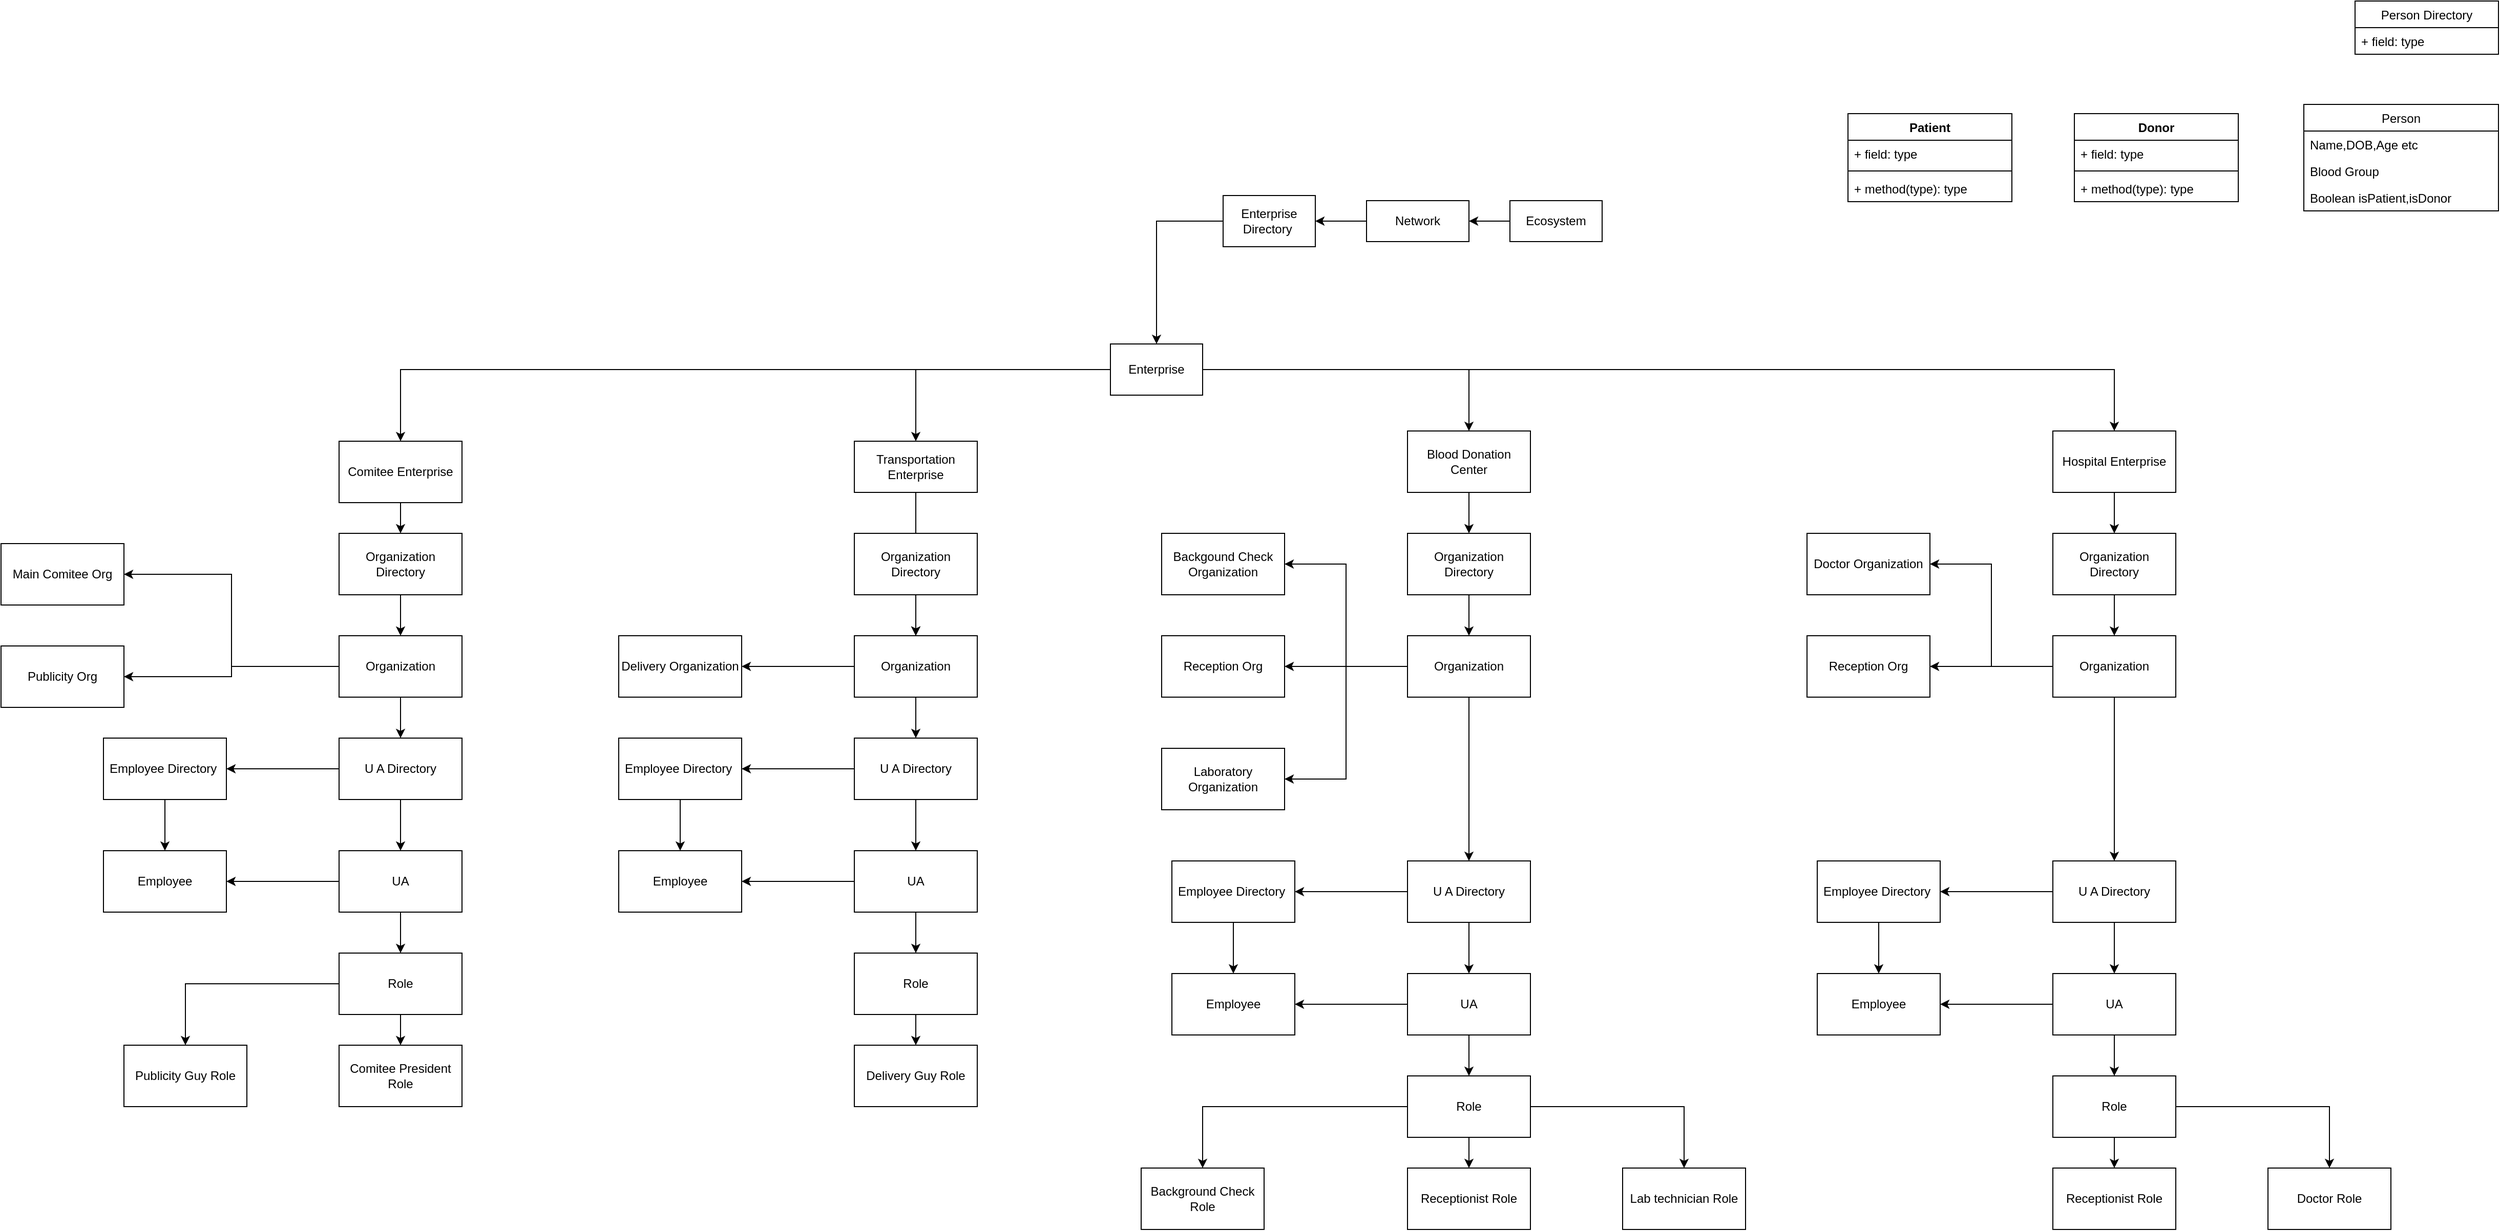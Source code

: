 <mxfile version="14.6.0" type="onedrive"><diagram id="C5RBs43oDa-KdzZeNtuy" name="Page-1"><mxGraphModel dx="4009" dy="2082" grid="1" gridSize="10" guides="1" tooltips="1" connect="1" arrows="1" fold="1" page="1" pageScale="1" pageWidth="827" pageHeight="1169" math="0" shadow="0"><root><mxCell id="WIyWlLk6GJQsqaUBKTNV-0"/><mxCell id="WIyWlLk6GJQsqaUBKTNV-1" parent="WIyWlLk6GJQsqaUBKTNV-0"/><mxCell id="Lrj_YEtO8ar83yU2qvJN-115" style="edgeStyle=orthogonalEdgeStyle;rounded=0;orthogonalLoop=1;jettySize=auto;html=1;exitX=0;exitY=0.5;exitDx=0;exitDy=0;entryX=1;entryY=0.5;entryDx=0;entryDy=0;" edge="1" parent="WIyWlLk6GJQsqaUBKTNV-1" source="Lrj_YEtO8ar83yU2qvJN-0" target="Lrj_YEtO8ar83yU2qvJN-1"><mxGeometry relative="1" as="geometry"/></mxCell><mxCell id="Lrj_YEtO8ar83yU2qvJN-0" value="Ecosystem" style="rounded=0;whiteSpace=wrap;html=1;" vertex="1" parent="WIyWlLk6GJQsqaUBKTNV-1"><mxGeometry x="610" y="-5" width="90" height="40" as="geometry"/></mxCell><mxCell id="Lrj_YEtO8ar83yU2qvJN-114" value="" style="edgeStyle=orthogonalEdgeStyle;rounded=0;orthogonalLoop=1;jettySize=auto;html=1;" edge="1" parent="WIyWlLk6GJQsqaUBKTNV-1" source="Lrj_YEtO8ar83yU2qvJN-1" target="Lrj_YEtO8ar83yU2qvJN-2"><mxGeometry relative="1" as="geometry"/></mxCell><mxCell id="Lrj_YEtO8ar83yU2qvJN-1" value="Network" style="rounded=0;whiteSpace=wrap;html=1;" vertex="1" parent="WIyWlLk6GJQsqaUBKTNV-1"><mxGeometry x="470" y="-5" width="100" height="40" as="geometry"/></mxCell><mxCell id="Lrj_YEtO8ar83yU2qvJN-112" style="edgeStyle=orthogonalEdgeStyle;rounded=0;orthogonalLoop=1;jettySize=auto;html=1;entryX=0.5;entryY=0;entryDx=0;entryDy=0;" edge="1" parent="WIyWlLk6GJQsqaUBKTNV-1" source="Lrj_YEtO8ar83yU2qvJN-2" target="Lrj_YEtO8ar83yU2qvJN-3"><mxGeometry relative="1" as="geometry"/></mxCell><mxCell id="Lrj_YEtO8ar83yU2qvJN-2" value="Enterprise Directory&amp;nbsp;" style="rounded=0;whiteSpace=wrap;html=1;" vertex="1" parent="WIyWlLk6GJQsqaUBKTNV-1"><mxGeometry x="330" y="-10" width="90" height="50" as="geometry"/></mxCell><mxCell id="Lrj_YEtO8ar83yU2qvJN-27" style="edgeStyle=orthogonalEdgeStyle;rounded=0;orthogonalLoop=1;jettySize=auto;html=1;entryX=0.5;entryY=0;entryDx=0;entryDy=0;" edge="1" parent="WIyWlLk6GJQsqaUBKTNV-1" source="Lrj_YEtO8ar83yU2qvJN-3" target="Lrj_YEtO8ar83yU2qvJN-4"><mxGeometry relative="1" as="geometry"/></mxCell><mxCell id="Lrj_YEtO8ar83yU2qvJN-29" value="" style="edgeStyle=orthogonalEdgeStyle;rounded=0;orthogonalLoop=1;jettySize=auto;html=1;" edge="1" parent="WIyWlLk6GJQsqaUBKTNV-1" source="Lrj_YEtO8ar83yU2qvJN-3" target="Lrj_YEtO8ar83yU2qvJN-28"><mxGeometry relative="1" as="geometry"/></mxCell><mxCell id="Lrj_YEtO8ar83yU2qvJN-74" style="edgeStyle=orthogonalEdgeStyle;rounded=0;orthogonalLoop=1;jettySize=auto;html=1;entryX=0.5;entryY=0;entryDx=0;entryDy=0;" edge="1" parent="WIyWlLk6GJQsqaUBKTNV-1" source="Lrj_YEtO8ar83yU2qvJN-3" target="Lrj_YEtO8ar83yU2qvJN-54"><mxGeometry relative="1" as="geometry"/></mxCell><mxCell id="Lrj_YEtO8ar83yU2qvJN-113" style="edgeStyle=orthogonalEdgeStyle;rounded=0;orthogonalLoop=1;jettySize=auto;html=1;entryX=0.5;entryY=0;entryDx=0;entryDy=0;" edge="1" parent="WIyWlLk6GJQsqaUBKTNV-1" source="Lrj_YEtO8ar83yU2qvJN-3" target="Lrj_YEtO8ar83yU2qvJN-83"><mxGeometry relative="1" as="geometry"/></mxCell><mxCell id="Lrj_YEtO8ar83yU2qvJN-3" value="Enterprise" style="rounded=0;whiteSpace=wrap;html=1;" vertex="1" parent="WIyWlLk6GJQsqaUBKTNV-1"><mxGeometry x="220" y="135" width="90" height="50" as="geometry"/></mxCell><mxCell id="Lrj_YEtO8ar83yU2qvJN-30" value="" style="edgeStyle=orthogonalEdgeStyle;rounded=0;orthogonalLoop=1;jettySize=auto;html=1;" edge="1" parent="WIyWlLk6GJQsqaUBKTNV-1" source="Lrj_YEtO8ar83yU2qvJN-4" target="Lrj_YEtO8ar83yU2qvJN-5"><mxGeometry relative="1" as="geometry"/></mxCell><mxCell id="Lrj_YEtO8ar83yU2qvJN-4" value="Comitee Enterprise" style="rounded=0;whiteSpace=wrap;html=1;" vertex="1" parent="WIyWlLk6GJQsqaUBKTNV-1"><mxGeometry x="-533" y="230" width="120" height="60" as="geometry"/></mxCell><mxCell id="Lrj_YEtO8ar83yU2qvJN-16" value="" style="edgeStyle=orthogonalEdgeStyle;rounded=0;orthogonalLoop=1;jettySize=auto;html=1;" edge="1" parent="WIyWlLk6GJQsqaUBKTNV-1" source="Lrj_YEtO8ar83yU2qvJN-5" target="Lrj_YEtO8ar83yU2qvJN-6"><mxGeometry relative="1" as="geometry"/></mxCell><mxCell id="Lrj_YEtO8ar83yU2qvJN-5" value="Organization Directory" style="rounded=0;whiteSpace=wrap;html=1;" vertex="1" parent="WIyWlLk6GJQsqaUBKTNV-1"><mxGeometry x="-533" y="320" width="120" height="60" as="geometry"/></mxCell><mxCell id="Lrj_YEtO8ar83yU2qvJN-17" value="" style="edgeStyle=orthogonalEdgeStyle;rounded=0;orthogonalLoop=1;jettySize=auto;html=1;" edge="1" parent="WIyWlLk6GJQsqaUBKTNV-1" source="Lrj_YEtO8ar83yU2qvJN-6" target="Lrj_YEtO8ar83yU2qvJN-9"><mxGeometry relative="1" as="geometry"/></mxCell><mxCell id="Lrj_YEtO8ar83yU2qvJN-25" style="edgeStyle=orthogonalEdgeStyle;rounded=0;orthogonalLoop=1;jettySize=auto;html=1;entryX=1;entryY=0.5;entryDx=0;entryDy=0;" edge="1" parent="WIyWlLk6GJQsqaUBKTNV-1" source="Lrj_YEtO8ar83yU2qvJN-6" target="Lrj_YEtO8ar83yU2qvJN-7"><mxGeometry relative="1" as="geometry"/></mxCell><mxCell id="Lrj_YEtO8ar83yU2qvJN-26" style="edgeStyle=orthogonalEdgeStyle;rounded=0;orthogonalLoop=1;jettySize=auto;html=1;entryX=1;entryY=0.5;entryDx=0;entryDy=0;" edge="1" parent="WIyWlLk6GJQsqaUBKTNV-1" source="Lrj_YEtO8ar83yU2qvJN-6" target="Lrj_YEtO8ar83yU2qvJN-8"><mxGeometry relative="1" as="geometry"/></mxCell><mxCell id="Lrj_YEtO8ar83yU2qvJN-6" value="Organization" style="rounded=0;whiteSpace=wrap;html=1;" vertex="1" parent="WIyWlLk6GJQsqaUBKTNV-1"><mxGeometry x="-533" y="420" width="120" height="60" as="geometry"/></mxCell><mxCell id="Lrj_YEtO8ar83yU2qvJN-7" value="Main Comitee Org" style="rounded=0;whiteSpace=wrap;html=1;" vertex="1" parent="WIyWlLk6GJQsqaUBKTNV-1"><mxGeometry x="-863" y="330" width="120" height="60" as="geometry"/></mxCell><mxCell id="Lrj_YEtO8ar83yU2qvJN-8" value="Publicity Org" style="rounded=0;whiteSpace=wrap;html=1;" vertex="1" parent="WIyWlLk6GJQsqaUBKTNV-1"><mxGeometry x="-863" y="430" width="120" height="60" as="geometry"/></mxCell><mxCell id="Lrj_YEtO8ar83yU2qvJN-18" value="" style="edgeStyle=orthogonalEdgeStyle;rounded=0;orthogonalLoop=1;jettySize=auto;html=1;" edge="1" parent="WIyWlLk6GJQsqaUBKTNV-1" source="Lrj_YEtO8ar83yU2qvJN-9" target="Lrj_YEtO8ar83yU2qvJN-10"><mxGeometry relative="1" as="geometry"/></mxCell><mxCell id="Lrj_YEtO8ar83yU2qvJN-21" value="" style="edgeStyle=orthogonalEdgeStyle;rounded=0;orthogonalLoop=1;jettySize=auto;html=1;" edge="1" parent="WIyWlLk6GJQsqaUBKTNV-1" source="Lrj_YEtO8ar83yU2qvJN-9" target="Lrj_YEtO8ar83yU2qvJN-12"><mxGeometry relative="1" as="geometry"/></mxCell><mxCell id="Lrj_YEtO8ar83yU2qvJN-9" value="U A Directory" style="rounded=0;whiteSpace=wrap;html=1;" vertex="1" parent="WIyWlLk6GJQsqaUBKTNV-1"><mxGeometry x="-533" y="520" width="120" height="60" as="geometry"/></mxCell><mxCell id="Lrj_YEtO8ar83yU2qvJN-19" value="" style="edgeStyle=orthogonalEdgeStyle;rounded=0;orthogonalLoop=1;jettySize=auto;html=1;" edge="1" parent="WIyWlLk6GJQsqaUBKTNV-1" source="Lrj_YEtO8ar83yU2qvJN-10" target="Lrj_YEtO8ar83yU2qvJN-11"><mxGeometry relative="1" as="geometry"/></mxCell><mxCell id="Lrj_YEtO8ar83yU2qvJN-10" value="Employee Directory&amp;nbsp;" style="rounded=0;whiteSpace=wrap;html=1;" vertex="1" parent="WIyWlLk6GJQsqaUBKTNV-1"><mxGeometry x="-763" y="520" width="120" height="60" as="geometry"/></mxCell><mxCell id="Lrj_YEtO8ar83yU2qvJN-11" value="Employee" style="rounded=0;whiteSpace=wrap;html=1;" vertex="1" parent="WIyWlLk6GJQsqaUBKTNV-1"><mxGeometry x="-763" y="630" width="120" height="60" as="geometry"/></mxCell><mxCell id="Lrj_YEtO8ar83yU2qvJN-20" style="edgeStyle=orthogonalEdgeStyle;rounded=0;orthogonalLoop=1;jettySize=auto;html=1;exitX=0;exitY=0.5;exitDx=0;exitDy=0;entryX=1;entryY=0.5;entryDx=0;entryDy=0;" edge="1" parent="WIyWlLk6GJQsqaUBKTNV-1" source="Lrj_YEtO8ar83yU2qvJN-12" target="Lrj_YEtO8ar83yU2qvJN-11"><mxGeometry relative="1" as="geometry"/></mxCell><mxCell id="Lrj_YEtO8ar83yU2qvJN-22" value="" style="edgeStyle=orthogonalEdgeStyle;rounded=0;orthogonalLoop=1;jettySize=auto;html=1;" edge="1" parent="WIyWlLk6GJQsqaUBKTNV-1" source="Lrj_YEtO8ar83yU2qvJN-12" target="Lrj_YEtO8ar83yU2qvJN-13"><mxGeometry relative="1" as="geometry"/></mxCell><mxCell id="Lrj_YEtO8ar83yU2qvJN-12" value="UA" style="rounded=0;whiteSpace=wrap;html=1;" vertex="1" parent="WIyWlLk6GJQsqaUBKTNV-1"><mxGeometry x="-533" y="630" width="120" height="60" as="geometry"/></mxCell><mxCell id="Lrj_YEtO8ar83yU2qvJN-23" value="" style="edgeStyle=orthogonalEdgeStyle;rounded=0;orthogonalLoop=1;jettySize=auto;html=1;" edge="1" parent="WIyWlLk6GJQsqaUBKTNV-1" source="Lrj_YEtO8ar83yU2qvJN-13" target="Lrj_YEtO8ar83yU2qvJN-14"><mxGeometry relative="1" as="geometry"/></mxCell><mxCell id="Lrj_YEtO8ar83yU2qvJN-24" style="edgeStyle=orthogonalEdgeStyle;rounded=0;orthogonalLoop=1;jettySize=auto;html=1;entryX=0.5;entryY=0;entryDx=0;entryDy=0;" edge="1" parent="WIyWlLk6GJQsqaUBKTNV-1" source="Lrj_YEtO8ar83yU2qvJN-13" target="Lrj_YEtO8ar83yU2qvJN-15"><mxGeometry relative="1" as="geometry"/></mxCell><mxCell id="Lrj_YEtO8ar83yU2qvJN-13" value="Role" style="rounded=0;whiteSpace=wrap;html=1;" vertex="1" parent="WIyWlLk6GJQsqaUBKTNV-1"><mxGeometry x="-533" y="730" width="120" height="60" as="geometry"/></mxCell><mxCell id="Lrj_YEtO8ar83yU2qvJN-14" value="Comitee President Role" style="rounded=0;whiteSpace=wrap;html=1;" vertex="1" parent="WIyWlLk6GJQsqaUBKTNV-1"><mxGeometry x="-533" y="820" width="120" height="60" as="geometry"/></mxCell><mxCell id="Lrj_YEtO8ar83yU2qvJN-15" value="Publicity Guy Role" style="rounded=0;whiteSpace=wrap;html=1;" vertex="1" parent="WIyWlLk6GJQsqaUBKTNV-1"><mxGeometry x="-743" y="820" width="120" height="60" as="geometry"/></mxCell><mxCell id="Lrj_YEtO8ar83yU2qvJN-53" value="" style="edgeStyle=orthogonalEdgeStyle;rounded=0;orthogonalLoop=1;jettySize=auto;html=1;" edge="1" parent="WIyWlLk6GJQsqaUBKTNV-1" source="Lrj_YEtO8ar83yU2qvJN-28" target="Lrj_YEtO8ar83yU2qvJN-36"><mxGeometry relative="1" as="geometry"/></mxCell><mxCell id="Lrj_YEtO8ar83yU2qvJN-28" value="Transportation Enterprise" style="rounded=0;whiteSpace=wrap;html=1;" vertex="1" parent="WIyWlLk6GJQsqaUBKTNV-1"><mxGeometry x="-30" y="230" width="120" height="50" as="geometry"/></mxCell><mxCell id="Lrj_YEtO8ar83yU2qvJN-31" value="" style="edgeStyle=orthogonalEdgeStyle;rounded=0;orthogonalLoop=1;jettySize=auto;html=1;" edge="1" parent="WIyWlLk6GJQsqaUBKTNV-1" source="Lrj_YEtO8ar83yU2qvJN-32" target="Lrj_YEtO8ar83yU2qvJN-36"><mxGeometry relative="1" as="geometry"/></mxCell><mxCell id="Lrj_YEtO8ar83yU2qvJN-32" value="Organization Directory" style="rounded=0;whiteSpace=wrap;html=1;" vertex="1" parent="WIyWlLk6GJQsqaUBKTNV-1"><mxGeometry x="-30" y="320" width="120" height="60" as="geometry"/></mxCell><mxCell id="Lrj_YEtO8ar83yU2qvJN-33" value="" style="edgeStyle=orthogonalEdgeStyle;rounded=0;orthogonalLoop=1;jettySize=auto;html=1;" edge="1" parent="WIyWlLk6GJQsqaUBKTNV-1" source="Lrj_YEtO8ar83yU2qvJN-36" target="Lrj_YEtO8ar83yU2qvJN-41"><mxGeometry relative="1" as="geometry"/></mxCell><mxCell id="Lrj_YEtO8ar83yU2qvJN-34" style="edgeStyle=orthogonalEdgeStyle;rounded=0;orthogonalLoop=1;jettySize=auto;html=1;entryX=1;entryY=0.5;entryDx=0;entryDy=0;" edge="1" parent="WIyWlLk6GJQsqaUBKTNV-1" source="Lrj_YEtO8ar83yU2qvJN-36" target="Lrj_YEtO8ar83yU2qvJN-37"><mxGeometry relative="1" as="geometry"/></mxCell><mxCell id="Lrj_YEtO8ar83yU2qvJN-36" value="Organization" style="rounded=0;whiteSpace=wrap;html=1;" vertex="1" parent="WIyWlLk6GJQsqaUBKTNV-1"><mxGeometry x="-30" y="420" width="120" height="60" as="geometry"/></mxCell><mxCell id="Lrj_YEtO8ar83yU2qvJN-37" value="Delivery Organization" style="rounded=0;whiteSpace=wrap;html=1;" vertex="1" parent="WIyWlLk6GJQsqaUBKTNV-1"><mxGeometry x="-260" y="420" width="120" height="60" as="geometry"/></mxCell><mxCell id="Lrj_YEtO8ar83yU2qvJN-39" value="" style="edgeStyle=orthogonalEdgeStyle;rounded=0;orthogonalLoop=1;jettySize=auto;html=1;" edge="1" parent="WIyWlLk6GJQsqaUBKTNV-1" source="Lrj_YEtO8ar83yU2qvJN-41" target="Lrj_YEtO8ar83yU2qvJN-43"><mxGeometry relative="1" as="geometry"/></mxCell><mxCell id="Lrj_YEtO8ar83yU2qvJN-40" value="" style="edgeStyle=orthogonalEdgeStyle;rounded=0;orthogonalLoop=1;jettySize=auto;html=1;" edge="1" parent="WIyWlLk6GJQsqaUBKTNV-1" source="Lrj_YEtO8ar83yU2qvJN-41" target="Lrj_YEtO8ar83yU2qvJN-47"><mxGeometry relative="1" as="geometry"/></mxCell><mxCell id="Lrj_YEtO8ar83yU2qvJN-41" value="U A Directory" style="rounded=0;whiteSpace=wrap;html=1;" vertex="1" parent="WIyWlLk6GJQsqaUBKTNV-1"><mxGeometry x="-30" y="520" width="120" height="60" as="geometry"/></mxCell><mxCell id="Lrj_YEtO8ar83yU2qvJN-42" value="" style="edgeStyle=orthogonalEdgeStyle;rounded=0;orthogonalLoop=1;jettySize=auto;html=1;" edge="1" parent="WIyWlLk6GJQsqaUBKTNV-1" source="Lrj_YEtO8ar83yU2qvJN-43" target="Lrj_YEtO8ar83yU2qvJN-44"><mxGeometry relative="1" as="geometry"/></mxCell><mxCell id="Lrj_YEtO8ar83yU2qvJN-43" value="Employee Directory&amp;nbsp;" style="rounded=0;whiteSpace=wrap;html=1;" vertex="1" parent="WIyWlLk6GJQsqaUBKTNV-1"><mxGeometry x="-260" y="520" width="120" height="60" as="geometry"/></mxCell><mxCell id="Lrj_YEtO8ar83yU2qvJN-44" value="Employee" style="rounded=0;whiteSpace=wrap;html=1;" vertex="1" parent="WIyWlLk6GJQsqaUBKTNV-1"><mxGeometry x="-260" y="630" width="120" height="60" as="geometry"/></mxCell><mxCell id="Lrj_YEtO8ar83yU2qvJN-45" style="edgeStyle=orthogonalEdgeStyle;rounded=0;orthogonalLoop=1;jettySize=auto;html=1;exitX=0;exitY=0.5;exitDx=0;exitDy=0;entryX=1;entryY=0.5;entryDx=0;entryDy=0;" edge="1" parent="WIyWlLk6GJQsqaUBKTNV-1" source="Lrj_YEtO8ar83yU2qvJN-47" target="Lrj_YEtO8ar83yU2qvJN-44"><mxGeometry relative="1" as="geometry"/></mxCell><mxCell id="Lrj_YEtO8ar83yU2qvJN-46" value="" style="edgeStyle=orthogonalEdgeStyle;rounded=0;orthogonalLoop=1;jettySize=auto;html=1;" edge="1" parent="WIyWlLk6GJQsqaUBKTNV-1" source="Lrj_YEtO8ar83yU2qvJN-47" target="Lrj_YEtO8ar83yU2qvJN-50"><mxGeometry relative="1" as="geometry"/></mxCell><mxCell id="Lrj_YEtO8ar83yU2qvJN-47" value="UA" style="rounded=0;whiteSpace=wrap;html=1;" vertex="1" parent="WIyWlLk6GJQsqaUBKTNV-1"><mxGeometry x="-30" y="630" width="120" height="60" as="geometry"/></mxCell><mxCell id="Lrj_YEtO8ar83yU2qvJN-48" value="" style="edgeStyle=orthogonalEdgeStyle;rounded=0;orthogonalLoop=1;jettySize=auto;html=1;" edge="1" parent="WIyWlLk6GJQsqaUBKTNV-1" source="Lrj_YEtO8ar83yU2qvJN-50" target="Lrj_YEtO8ar83yU2qvJN-51"><mxGeometry relative="1" as="geometry"/></mxCell><mxCell id="Lrj_YEtO8ar83yU2qvJN-50" value="Role" style="rounded=0;whiteSpace=wrap;html=1;" vertex="1" parent="WIyWlLk6GJQsqaUBKTNV-1"><mxGeometry x="-30" y="730" width="120" height="60" as="geometry"/></mxCell><mxCell id="Lrj_YEtO8ar83yU2qvJN-51" value="Delivery Guy Role" style="rounded=0;whiteSpace=wrap;html=1;" vertex="1" parent="WIyWlLk6GJQsqaUBKTNV-1"><mxGeometry x="-30" y="820" width="120" height="60" as="geometry"/></mxCell><mxCell id="Lrj_YEtO8ar83yU2qvJN-73" value="" style="edgeStyle=orthogonalEdgeStyle;rounded=0;orthogonalLoop=1;jettySize=auto;html=1;" edge="1" parent="WIyWlLk6GJQsqaUBKTNV-1" source="Lrj_YEtO8ar83yU2qvJN-54" target="Lrj_YEtO8ar83yU2qvJN-56"><mxGeometry relative="1" as="geometry"/></mxCell><mxCell id="Lrj_YEtO8ar83yU2qvJN-54" value="Blood Donation Center" style="rounded=0;whiteSpace=wrap;html=1;" vertex="1" parent="WIyWlLk6GJQsqaUBKTNV-1"><mxGeometry x="510" y="220" width="120" height="60" as="geometry"/></mxCell><mxCell id="Lrj_YEtO8ar83yU2qvJN-55" value="" style="edgeStyle=orthogonalEdgeStyle;rounded=0;orthogonalLoop=1;jettySize=auto;html=1;" edge="1" parent="WIyWlLk6GJQsqaUBKTNV-1" source="Lrj_YEtO8ar83yU2qvJN-56" target="Lrj_YEtO8ar83yU2qvJN-59"><mxGeometry relative="1" as="geometry"/></mxCell><mxCell id="Lrj_YEtO8ar83yU2qvJN-56" value="Organization Directory" style="rounded=0;whiteSpace=wrap;html=1;" vertex="1" parent="WIyWlLk6GJQsqaUBKTNV-1"><mxGeometry x="510" y="320" width="120" height="60" as="geometry"/></mxCell><mxCell id="Lrj_YEtO8ar83yU2qvJN-57" value="" style="edgeStyle=orthogonalEdgeStyle;rounded=0;orthogonalLoop=1;jettySize=auto;html=1;" edge="1" parent="WIyWlLk6GJQsqaUBKTNV-1" source="Lrj_YEtO8ar83yU2qvJN-59" target="Lrj_YEtO8ar83yU2qvJN-63"><mxGeometry relative="1" as="geometry"/></mxCell><mxCell id="Lrj_YEtO8ar83yU2qvJN-58" style="edgeStyle=orthogonalEdgeStyle;rounded=0;orthogonalLoop=1;jettySize=auto;html=1;entryX=1;entryY=0.5;entryDx=0;entryDy=0;" edge="1" parent="WIyWlLk6GJQsqaUBKTNV-1" source="Lrj_YEtO8ar83yU2qvJN-59" target="Lrj_YEtO8ar83yU2qvJN-60"><mxGeometry relative="1" as="geometry"/></mxCell><mxCell id="Lrj_YEtO8ar83yU2qvJN-77" style="edgeStyle=orthogonalEdgeStyle;rounded=0;orthogonalLoop=1;jettySize=auto;html=1;" edge="1" parent="WIyWlLk6GJQsqaUBKTNV-1" source="Lrj_YEtO8ar83yU2qvJN-59" target="Lrj_YEtO8ar83yU2qvJN-75"><mxGeometry relative="1" as="geometry"/></mxCell><mxCell id="Lrj_YEtO8ar83yU2qvJN-78" style="edgeStyle=orthogonalEdgeStyle;rounded=0;orthogonalLoop=1;jettySize=auto;html=1;entryX=1;entryY=0.5;entryDx=0;entryDy=0;" edge="1" parent="WIyWlLk6GJQsqaUBKTNV-1" source="Lrj_YEtO8ar83yU2qvJN-59" target="Lrj_YEtO8ar83yU2qvJN-76"><mxGeometry relative="1" as="geometry"/></mxCell><mxCell id="Lrj_YEtO8ar83yU2qvJN-59" value="Organization" style="rounded=0;whiteSpace=wrap;html=1;" vertex="1" parent="WIyWlLk6GJQsqaUBKTNV-1"><mxGeometry x="510" y="420" width="120" height="60" as="geometry"/></mxCell><mxCell id="Lrj_YEtO8ar83yU2qvJN-60" value="Backgound Check Organization" style="rounded=0;whiteSpace=wrap;html=1;" vertex="1" parent="WIyWlLk6GJQsqaUBKTNV-1"><mxGeometry x="270" y="320" width="120" height="60" as="geometry"/></mxCell><mxCell id="Lrj_YEtO8ar83yU2qvJN-61" value="" style="edgeStyle=orthogonalEdgeStyle;rounded=0;orthogonalLoop=1;jettySize=auto;html=1;" edge="1" parent="WIyWlLk6GJQsqaUBKTNV-1" source="Lrj_YEtO8ar83yU2qvJN-63" target="Lrj_YEtO8ar83yU2qvJN-65"><mxGeometry relative="1" as="geometry"/></mxCell><mxCell id="Lrj_YEtO8ar83yU2qvJN-62" value="" style="edgeStyle=orthogonalEdgeStyle;rounded=0;orthogonalLoop=1;jettySize=auto;html=1;" edge="1" parent="WIyWlLk6GJQsqaUBKTNV-1" source="Lrj_YEtO8ar83yU2qvJN-63" target="Lrj_YEtO8ar83yU2qvJN-69"><mxGeometry relative="1" as="geometry"/></mxCell><mxCell id="Lrj_YEtO8ar83yU2qvJN-63" value="U A Directory" style="rounded=0;whiteSpace=wrap;html=1;" vertex="1" parent="WIyWlLk6GJQsqaUBKTNV-1"><mxGeometry x="510" y="640" width="120" height="60" as="geometry"/></mxCell><mxCell id="Lrj_YEtO8ar83yU2qvJN-64" value="" style="edgeStyle=orthogonalEdgeStyle;rounded=0;orthogonalLoop=1;jettySize=auto;html=1;" edge="1" parent="WIyWlLk6GJQsqaUBKTNV-1" source="Lrj_YEtO8ar83yU2qvJN-65" target="Lrj_YEtO8ar83yU2qvJN-66"><mxGeometry relative="1" as="geometry"/></mxCell><mxCell id="Lrj_YEtO8ar83yU2qvJN-65" value="Employee Directory&amp;nbsp;" style="rounded=0;whiteSpace=wrap;html=1;" vertex="1" parent="WIyWlLk6GJQsqaUBKTNV-1"><mxGeometry x="280" y="640" width="120" height="60" as="geometry"/></mxCell><mxCell id="Lrj_YEtO8ar83yU2qvJN-66" value="Employee" style="rounded=0;whiteSpace=wrap;html=1;" vertex="1" parent="WIyWlLk6GJQsqaUBKTNV-1"><mxGeometry x="280" y="750" width="120" height="60" as="geometry"/></mxCell><mxCell id="Lrj_YEtO8ar83yU2qvJN-67" style="edgeStyle=orthogonalEdgeStyle;rounded=0;orthogonalLoop=1;jettySize=auto;html=1;exitX=0;exitY=0.5;exitDx=0;exitDy=0;entryX=1;entryY=0.5;entryDx=0;entryDy=0;" edge="1" parent="WIyWlLk6GJQsqaUBKTNV-1" source="Lrj_YEtO8ar83yU2qvJN-69" target="Lrj_YEtO8ar83yU2qvJN-66"><mxGeometry relative="1" as="geometry"/></mxCell><mxCell id="Lrj_YEtO8ar83yU2qvJN-68" value="" style="edgeStyle=orthogonalEdgeStyle;rounded=0;orthogonalLoop=1;jettySize=auto;html=1;" edge="1" parent="WIyWlLk6GJQsqaUBKTNV-1" source="Lrj_YEtO8ar83yU2qvJN-69" target="Lrj_YEtO8ar83yU2qvJN-71"><mxGeometry relative="1" as="geometry"/></mxCell><mxCell id="Lrj_YEtO8ar83yU2qvJN-69" value="UA" style="rounded=0;whiteSpace=wrap;html=1;" vertex="1" parent="WIyWlLk6GJQsqaUBKTNV-1"><mxGeometry x="510" y="750" width="120" height="60" as="geometry"/></mxCell><mxCell id="Lrj_YEtO8ar83yU2qvJN-70" value="" style="edgeStyle=orthogonalEdgeStyle;rounded=0;orthogonalLoop=1;jettySize=auto;html=1;" edge="1" parent="WIyWlLk6GJQsqaUBKTNV-1" source="Lrj_YEtO8ar83yU2qvJN-71" target="Lrj_YEtO8ar83yU2qvJN-72"><mxGeometry relative="1" as="geometry"/></mxCell><mxCell id="Lrj_YEtO8ar83yU2qvJN-81" style="edgeStyle=orthogonalEdgeStyle;rounded=0;orthogonalLoop=1;jettySize=auto;html=1;entryX=0.5;entryY=0;entryDx=0;entryDy=0;" edge="1" parent="WIyWlLk6GJQsqaUBKTNV-1" source="Lrj_YEtO8ar83yU2qvJN-71" target="Lrj_YEtO8ar83yU2qvJN-79"><mxGeometry relative="1" as="geometry"/></mxCell><mxCell id="Lrj_YEtO8ar83yU2qvJN-82" style="edgeStyle=orthogonalEdgeStyle;rounded=0;orthogonalLoop=1;jettySize=auto;html=1;entryX=0.5;entryY=0;entryDx=0;entryDy=0;" edge="1" parent="WIyWlLk6GJQsqaUBKTNV-1" source="Lrj_YEtO8ar83yU2qvJN-71" target="Lrj_YEtO8ar83yU2qvJN-80"><mxGeometry relative="1" as="geometry"/></mxCell><mxCell id="Lrj_YEtO8ar83yU2qvJN-71" value="Role" style="rounded=0;whiteSpace=wrap;html=1;" vertex="1" parent="WIyWlLk6GJQsqaUBKTNV-1"><mxGeometry x="510" y="850" width="120" height="60" as="geometry"/></mxCell><mxCell id="Lrj_YEtO8ar83yU2qvJN-72" value="Receptionist Role" style="rounded=0;whiteSpace=wrap;html=1;" vertex="1" parent="WIyWlLk6GJQsqaUBKTNV-1"><mxGeometry x="510" y="940" width="120" height="60" as="geometry"/></mxCell><mxCell id="Lrj_YEtO8ar83yU2qvJN-75" value="Reception Org" style="rounded=0;whiteSpace=wrap;html=1;" vertex="1" parent="WIyWlLk6GJQsqaUBKTNV-1"><mxGeometry x="270" y="420" width="120" height="60" as="geometry"/></mxCell><mxCell id="Lrj_YEtO8ar83yU2qvJN-76" value="Laboratory Organization" style="rounded=0;whiteSpace=wrap;html=1;" vertex="1" parent="WIyWlLk6GJQsqaUBKTNV-1"><mxGeometry x="270" y="530" width="120" height="60" as="geometry"/></mxCell><mxCell id="Lrj_YEtO8ar83yU2qvJN-79" value="Background Check Role" style="rounded=0;whiteSpace=wrap;html=1;" vertex="1" parent="WIyWlLk6GJQsqaUBKTNV-1"><mxGeometry x="250" y="940" width="120" height="60" as="geometry"/></mxCell><mxCell id="Lrj_YEtO8ar83yU2qvJN-80" value="Lab technician Role" style="rounded=0;whiteSpace=wrap;html=1;" vertex="1" parent="WIyWlLk6GJQsqaUBKTNV-1"><mxGeometry x="720" y="940" width="120" height="60" as="geometry"/></mxCell><mxCell id="Lrj_YEtO8ar83yU2qvJN-111" value="" style="edgeStyle=orthogonalEdgeStyle;rounded=0;orthogonalLoop=1;jettySize=auto;html=1;" edge="1" parent="WIyWlLk6GJQsqaUBKTNV-1" source="Lrj_YEtO8ar83yU2qvJN-83" target="Lrj_YEtO8ar83yU2qvJN-86"><mxGeometry relative="1" as="geometry"/></mxCell><mxCell id="Lrj_YEtO8ar83yU2qvJN-83" value="Hospital Enterprise" style="rounded=0;whiteSpace=wrap;html=1;" vertex="1" parent="WIyWlLk6GJQsqaUBKTNV-1"><mxGeometry x="1140" y="220" width="120" height="60" as="geometry"/></mxCell><mxCell id="Lrj_YEtO8ar83yU2qvJN-85" value="" style="edgeStyle=orthogonalEdgeStyle;rounded=0;orthogonalLoop=1;jettySize=auto;html=1;" edge="1" parent="WIyWlLk6GJQsqaUBKTNV-1" source="Lrj_YEtO8ar83yU2qvJN-86" target="Lrj_YEtO8ar83yU2qvJN-91"><mxGeometry relative="1" as="geometry"/></mxCell><mxCell id="Lrj_YEtO8ar83yU2qvJN-86" value="Organization Directory" style="rounded=0;whiteSpace=wrap;html=1;" vertex="1" parent="WIyWlLk6GJQsqaUBKTNV-1"><mxGeometry x="1140" y="320" width="120" height="60" as="geometry"/></mxCell><mxCell id="Lrj_YEtO8ar83yU2qvJN-87" value="" style="edgeStyle=orthogonalEdgeStyle;rounded=0;orthogonalLoop=1;jettySize=auto;html=1;" edge="1" parent="WIyWlLk6GJQsqaUBKTNV-1" source="Lrj_YEtO8ar83yU2qvJN-91" target="Lrj_YEtO8ar83yU2qvJN-95"><mxGeometry relative="1" as="geometry"/></mxCell><mxCell id="Lrj_YEtO8ar83yU2qvJN-88" style="edgeStyle=orthogonalEdgeStyle;rounded=0;orthogonalLoop=1;jettySize=auto;html=1;entryX=1;entryY=0.5;entryDx=0;entryDy=0;" edge="1" parent="WIyWlLk6GJQsqaUBKTNV-1" source="Lrj_YEtO8ar83yU2qvJN-91" target="Lrj_YEtO8ar83yU2qvJN-92"><mxGeometry relative="1" as="geometry"/></mxCell><mxCell id="Lrj_YEtO8ar83yU2qvJN-89" style="edgeStyle=orthogonalEdgeStyle;rounded=0;orthogonalLoop=1;jettySize=auto;html=1;" edge="1" parent="WIyWlLk6GJQsqaUBKTNV-1" source="Lrj_YEtO8ar83yU2qvJN-91" target="Lrj_YEtO8ar83yU2qvJN-107"><mxGeometry relative="1" as="geometry"/></mxCell><mxCell id="Lrj_YEtO8ar83yU2qvJN-91" value="Organization" style="rounded=0;whiteSpace=wrap;html=1;" vertex="1" parent="WIyWlLk6GJQsqaUBKTNV-1"><mxGeometry x="1140" y="420" width="120" height="60" as="geometry"/></mxCell><mxCell id="Lrj_YEtO8ar83yU2qvJN-92" value="Doctor Organization" style="rounded=0;whiteSpace=wrap;html=1;" vertex="1" parent="WIyWlLk6GJQsqaUBKTNV-1"><mxGeometry x="900" y="320" width="120" height="60" as="geometry"/></mxCell><mxCell id="Lrj_YEtO8ar83yU2qvJN-93" value="" style="edgeStyle=orthogonalEdgeStyle;rounded=0;orthogonalLoop=1;jettySize=auto;html=1;" edge="1" parent="WIyWlLk6GJQsqaUBKTNV-1" source="Lrj_YEtO8ar83yU2qvJN-95" target="Lrj_YEtO8ar83yU2qvJN-97"><mxGeometry relative="1" as="geometry"/></mxCell><mxCell id="Lrj_YEtO8ar83yU2qvJN-94" value="" style="edgeStyle=orthogonalEdgeStyle;rounded=0;orthogonalLoop=1;jettySize=auto;html=1;" edge="1" parent="WIyWlLk6GJQsqaUBKTNV-1" source="Lrj_YEtO8ar83yU2qvJN-95" target="Lrj_YEtO8ar83yU2qvJN-101"><mxGeometry relative="1" as="geometry"/></mxCell><mxCell id="Lrj_YEtO8ar83yU2qvJN-95" value="U A Directory" style="rounded=0;whiteSpace=wrap;html=1;" vertex="1" parent="WIyWlLk6GJQsqaUBKTNV-1"><mxGeometry x="1140" y="640" width="120" height="60" as="geometry"/></mxCell><mxCell id="Lrj_YEtO8ar83yU2qvJN-96" value="" style="edgeStyle=orthogonalEdgeStyle;rounded=0;orthogonalLoop=1;jettySize=auto;html=1;" edge="1" parent="WIyWlLk6GJQsqaUBKTNV-1" source="Lrj_YEtO8ar83yU2qvJN-97" target="Lrj_YEtO8ar83yU2qvJN-98"><mxGeometry relative="1" as="geometry"/></mxCell><mxCell id="Lrj_YEtO8ar83yU2qvJN-97" value="Employee Directory&amp;nbsp;" style="rounded=0;whiteSpace=wrap;html=1;" vertex="1" parent="WIyWlLk6GJQsqaUBKTNV-1"><mxGeometry x="910" y="640" width="120" height="60" as="geometry"/></mxCell><mxCell id="Lrj_YEtO8ar83yU2qvJN-98" value="Employee" style="rounded=0;whiteSpace=wrap;html=1;" vertex="1" parent="WIyWlLk6GJQsqaUBKTNV-1"><mxGeometry x="910" y="750" width="120" height="60" as="geometry"/></mxCell><mxCell id="Lrj_YEtO8ar83yU2qvJN-99" style="edgeStyle=orthogonalEdgeStyle;rounded=0;orthogonalLoop=1;jettySize=auto;html=1;exitX=0;exitY=0.5;exitDx=0;exitDy=0;entryX=1;entryY=0.5;entryDx=0;entryDy=0;" edge="1" parent="WIyWlLk6GJQsqaUBKTNV-1" source="Lrj_YEtO8ar83yU2qvJN-101" target="Lrj_YEtO8ar83yU2qvJN-98"><mxGeometry relative="1" as="geometry"/></mxCell><mxCell id="Lrj_YEtO8ar83yU2qvJN-100" value="" style="edgeStyle=orthogonalEdgeStyle;rounded=0;orthogonalLoop=1;jettySize=auto;html=1;" edge="1" parent="WIyWlLk6GJQsqaUBKTNV-1" source="Lrj_YEtO8ar83yU2qvJN-101" target="Lrj_YEtO8ar83yU2qvJN-105"><mxGeometry relative="1" as="geometry"/></mxCell><mxCell id="Lrj_YEtO8ar83yU2qvJN-101" value="UA" style="rounded=0;whiteSpace=wrap;html=1;" vertex="1" parent="WIyWlLk6GJQsqaUBKTNV-1"><mxGeometry x="1140" y="750" width="120" height="60" as="geometry"/></mxCell><mxCell id="Lrj_YEtO8ar83yU2qvJN-102" value="" style="edgeStyle=orthogonalEdgeStyle;rounded=0;orthogonalLoop=1;jettySize=auto;html=1;" edge="1" parent="WIyWlLk6GJQsqaUBKTNV-1" source="Lrj_YEtO8ar83yU2qvJN-105" target="Lrj_YEtO8ar83yU2qvJN-106"><mxGeometry relative="1" as="geometry"/></mxCell><mxCell id="Lrj_YEtO8ar83yU2qvJN-104" style="edgeStyle=orthogonalEdgeStyle;rounded=0;orthogonalLoop=1;jettySize=auto;html=1;entryX=0.5;entryY=0;entryDx=0;entryDy=0;" edge="1" parent="WIyWlLk6GJQsqaUBKTNV-1" source="Lrj_YEtO8ar83yU2qvJN-105" target="Lrj_YEtO8ar83yU2qvJN-110"><mxGeometry relative="1" as="geometry"/></mxCell><mxCell id="Lrj_YEtO8ar83yU2qvJN-105" value="Role" style="rounded=0;whiteSpace=wrap;html=1;" vertex="1" parent="WIyWlLk6GJQsqaUBKTNV-1"><mxGeometry x="1140" y="850" width="120" height="60" as="geometry"/></mxCell><mxCell id="Lrj_YEtO8ar83yU2qvJN-106" value="Receptionist Role" style="rounded=0;whiteSpace=wrap;html=1;" vertex="1" parent="WIyWlLk6GJQsqaUBKTNV-1"><mxGeometry x="1140" y="940" width="120" height="60" as="geometry"/></mxCell><mxCell id="Lrj_YEtO8ar83yU2qvJN-107" value="Reception Org" style="rounded=0;whiteSpace=wrap;html=1;" vertex="1" parent="WIyWlLk6GJQsqaUBKTNV-1"><mxGeometry x="900" y="420" width="120" height="60" as="geometry"/></mxCell><mxCell id="Lrj_YEtO8ar83yU2qvJN-110" value="Doctor Role" style="rounded=0;whiteSpace=wrap;html=1;" vertex="1" parent="WIyWlLk6GJQsqaUBKTNV-1"><mxGeometry x="1350" y="940" width="120" height="60" as="geometry"/></mxCell><mxCell id="Lrj_YEtO8ar83yU2qvJN-117" value="Person" style="swimlane;fontStyle=0;childLayout=stackLayout;horizontal=1;startSize=26;fillColor=none;horizontalStack=0;resizeParent=1;resizeParentMax=0;resizeLast=0;collapsible=1;marginBottom=0;" vertex="1" parent="WIyWlLk6GJQsqaUBKTNV-1"><mxGeometry x="1385" y="-99" width="190" height="104" as="geometry"/></mxCell><mxCell id="Lrj_YEtO8ar83yU2qvJN-118" value="Name,DOB,Age etc" style="text;strokeColor=none;fillColor=none;align=left;verticalAlign=top;spacingLeft=4;spacingRight=4;overflow=hidden;rotatable=0;points=[[0,0.5],[1,0.5]];portConstraint=eastwest;" vertex="1" parent="Lrj_YEtO8ar83yU2qvJN-117"><mxGeometry y="26" width="190" height="26" as="geometry"/></mxCell><mxCell id="Lrj_YEtO8ar83yU2qvJN-119" value="Blood Group" style="text;strokeColor=none;fillColor=none;align=left;verticalAlign=top;spacingLeft=4;spacingRight=4;overflow=hidden;rotatable=0;points=[[0,0.5],[1,0.5]];portConstraint=eastwest;" vertex="1" parent="Lrj_YEtO8ar83yU2qvJN-117"><mxGeometry y="52" width="190" height="26" as="geometry"/></mxCell><mxCell id="Lrj_YEtO8ar83yU2qvJN-120" value="Boolean isPatient,isDonor" style="text;strokeColor=none;fillColor=none;align=left;verticalAlign=top;spacingLeft=4;spacingRight=4;overflow=hidden;rotatable=0;points=[[0,0.5],[1,0.5]];portConstraint=eastwest;" vertex="1" parent="Lrj_YEtO8ar83yU2qvJN-117"><mxGeometry y="78" width="190" height="26" as="geometry"/></mxCell><mxCell id="Lrj_YEtO8ar83yU2qvJN-121" value="Person Directory" style="swimlane;fontStyle=0;childLayout=stackLayout;horizontal=1;startSize=26;fillColor=none;horizontalStack=0;resizeParent=1;resizeParentMax=0;resizeLast=0;collapsible=1;marginBottom=0;" vertex="1" parent="WIyWlLk6GJQsqaUBKTNV-1"><mxGeometry x="1435" y="-200" width="140" height="52" as="geometry"/></mxCell><mxCell id="Lrj_YEtO8ar83yU2qvJN-123" value="+ field: type" style="text;strokeColor=none;fillColor=none;align=left;verticalAlign=top;spacingLeft=4;spacingRight=4;overflow=hidden;rotatable=0;points=[[0,0.5],[1,0.5]];portConstraint=eastwest;" vertex="1" parent="Lrj_YEtO8ar83yU2qvJN-121"><mxGeometry y="26" width="140" height="26" as="geometry"/></mxCell><mxCell id="Lrj_YEtO8ar83yU2qvJN-125" value="Donor" style="swimlane;fontStyle=1;align=center;verticalAlign=top;childLayout=stackLayout;horizontal=1;startSize=26;horizontalStack=0;resizeParent=1;resizeParentMax=0;resizeLast=0;collapsible=1;marginBottom=0;" vertex="1" parent="WIyWlLk6GJQsqaUBKTNV-1"><mxGeometry x="1161" y="-90" width="160" height="86" as="geometry"/></mxCell><mxCell id="Lrj_YEtO8ar83yU2qvJN-126" value="+ field: type" style="text;strokeColor=none;fillColor=none;align=left;verticalAlign=top;spacingLeft=4;spacingRight=4;overflow=hidden;rotatable=0;points=[[0,0.5],[1,0.5]];portConstraint=eastwest;" vertex="1" parent="Lrj_YEtO8ar83yU2qvJN-125"><mxGeometry y="26" width="160" height="26" as="geometry"/></mxCell><mxCell id="Lrj_YEtO8ar83yU2qvJN-127" value="" style="line;strokeWidth=1;fillColor=none;align=left;verticalAlign=middle;spacingTop=-1;spacingLeft=3;spacingRight=3;rotatable=0;labelPosition=right;points=[];portConstraint=eastwest;" vertex="1" parent="Lrj_YEtO8ar83yU2qvJN-125"><mxGeometry y="52" width="160" height="8" as="geometry"/></mxCell><mxCell id="Lrj_YEtO8ar83yU2qvJN-128" value="+ method(type): type" style="text;strokeColor=none;fillColor=none;align=left;verticalAlign=top;spacingLeft=4;spacingRight=4;overflow=hidden;rotatable=0;points=[[0,0.5],[1,0.5]];portConstraint=eastwest;" vertex="1" parent="Lrj_YEtO8ar83yU2qvJN-125"><mxGeometry y="60" width="160" height="26" as="geometry"/></mxCell><mxCell id="Lrj_YEtO8ar83yU2qvJN-129" value="Patient" style="swimlane;fontStyle=1;align=center;verticalAlign=top;childLayout=stackLayout;horizontal=1;startSize=26;horizontalStack=0;resizeParent=1;resizeParentMax=0;resizeLast=0;collapsible=1;marginBottom=0;" vertex="1" parent="WIyWlLk6GJQsqaUBKTNV-1"><mxGeometry x="940" y="-90" width="160" height="86" as="geometry"/></mxCell><mxCell id="Lrj_YEtO8ar83yU2qvJN-130" value="+ field: type" style="text;strokeColor=none;fillColor=none;align=left;verticalAlign=top;spacingLeft=4;spacingRight=4;overflow=hidden;rotatable=0;points=[[0,0.5],[1,0.5]];portConstraint=eastwest;" vertex="1" parent="Lrj_YEtO8ar83yU2qvJN-129"><mxGeometry y="26" width="160" height="26" as="geometry"/></mxCell><mxCell id="Lrj_YEtO8ar83yU2qvJN-131" value="" style="line;strokeWidth=1;fillColor=none;align=left;verticalAlign=middle;spacingTop=-1;spacingLeft=3;spacingRight=3;rotatable=0;labelPosition=right;points=[];portConstraint=eastwest;" vertex="1" parent="Lrj_YEtO8ar83yU2qvJN-129"><mxGeometry y="52" width="160" height="8" as="geometry"/></mxCell><mxCell id="Lrj_YEtO8ar83yU2qvJN-132" value="+ method(type): type" style="text;strokeColor=none;fillColor=none;align=left;verticalAlign=top;spacingLeft=4;spacingRight=4;overflow=hidden;rotatable=0;points=[[0,0.5],[1,0.5]];portConstraint=eastwest;" vertex="1" parent="Lrj_YEtO8ar83yU2qvJN-129"><mxGeometry y="60" width="160" height="26" as="geometry"/></mxCell></root></mxGraphModel></diagram></mxfile>